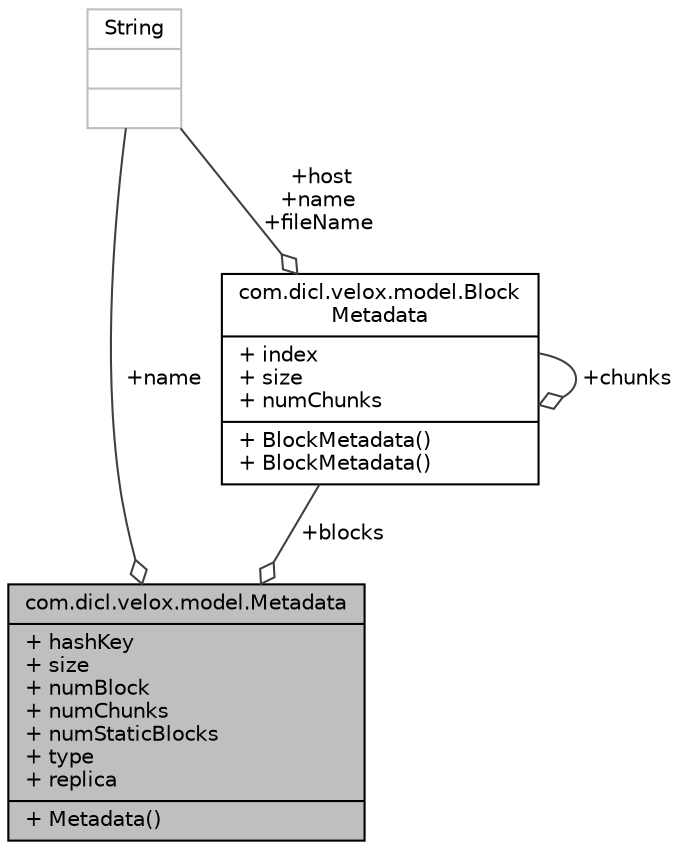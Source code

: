 digraph "com.dicl.velox.model.Metadata"
{
  edge [fontname="Helvetica",fontsize="10",labelfontname="Helvetica",labelfontsize="10"];
  node [fontname="Helvetica",fontsize="10",shape=record];
  Node1 [label="{com.dicl.velox.model.Metadata\n|+ hashKey\l+ size\l+ numBlock\l+ numChunks\l+ numStaticBlocks\l+ type\l+ replica\l|+ Metadata()\l}",height=0.2,width=0.4,color="black", fillcolor="grey75", style="filled" fontcolor="black"];
  Node2 -> Node1 [color="grey25",fontsize="10",style="solid",label=" +blocks" ,arrowhead="odiamond",fontname="Helvetica"];
  Node2 [label="{com.dicl.velox.model.Block\lMetadata\n|+ index\l+ size\l+ numChunks\l|+ BlockMetadata()\l+ BlockMetadata()\l}",height=0.2,width=0.4,color="black", fillcolor="white", style="filled",URL="$classcom_1_1dicl_1_1velox_1_1model_1_1BlockMetadata.html"];
  Node2 -> Node2 [color="grey25",fontsize="10",style="solid",label=" +chunks" ,arrowhead="odiamond",fontname="Helvetica"];
  Node3 -> Node2 [color="grey25",fontsize="10",style="solid",label=" +host\n+name\n+fileName" ,arrowhead="odiamond",fontname="Helvetica"];
  Node3 [label="{String\n||}",height=0.2,width=0.4,color="grey75", fillcolor="white", style="filled"];
  Node3 -> Node1 [color="grey25",fontsize="10",style="solid",label=" +name" ,arrowhead="odiamond",fontname="Helvetica"];
}
